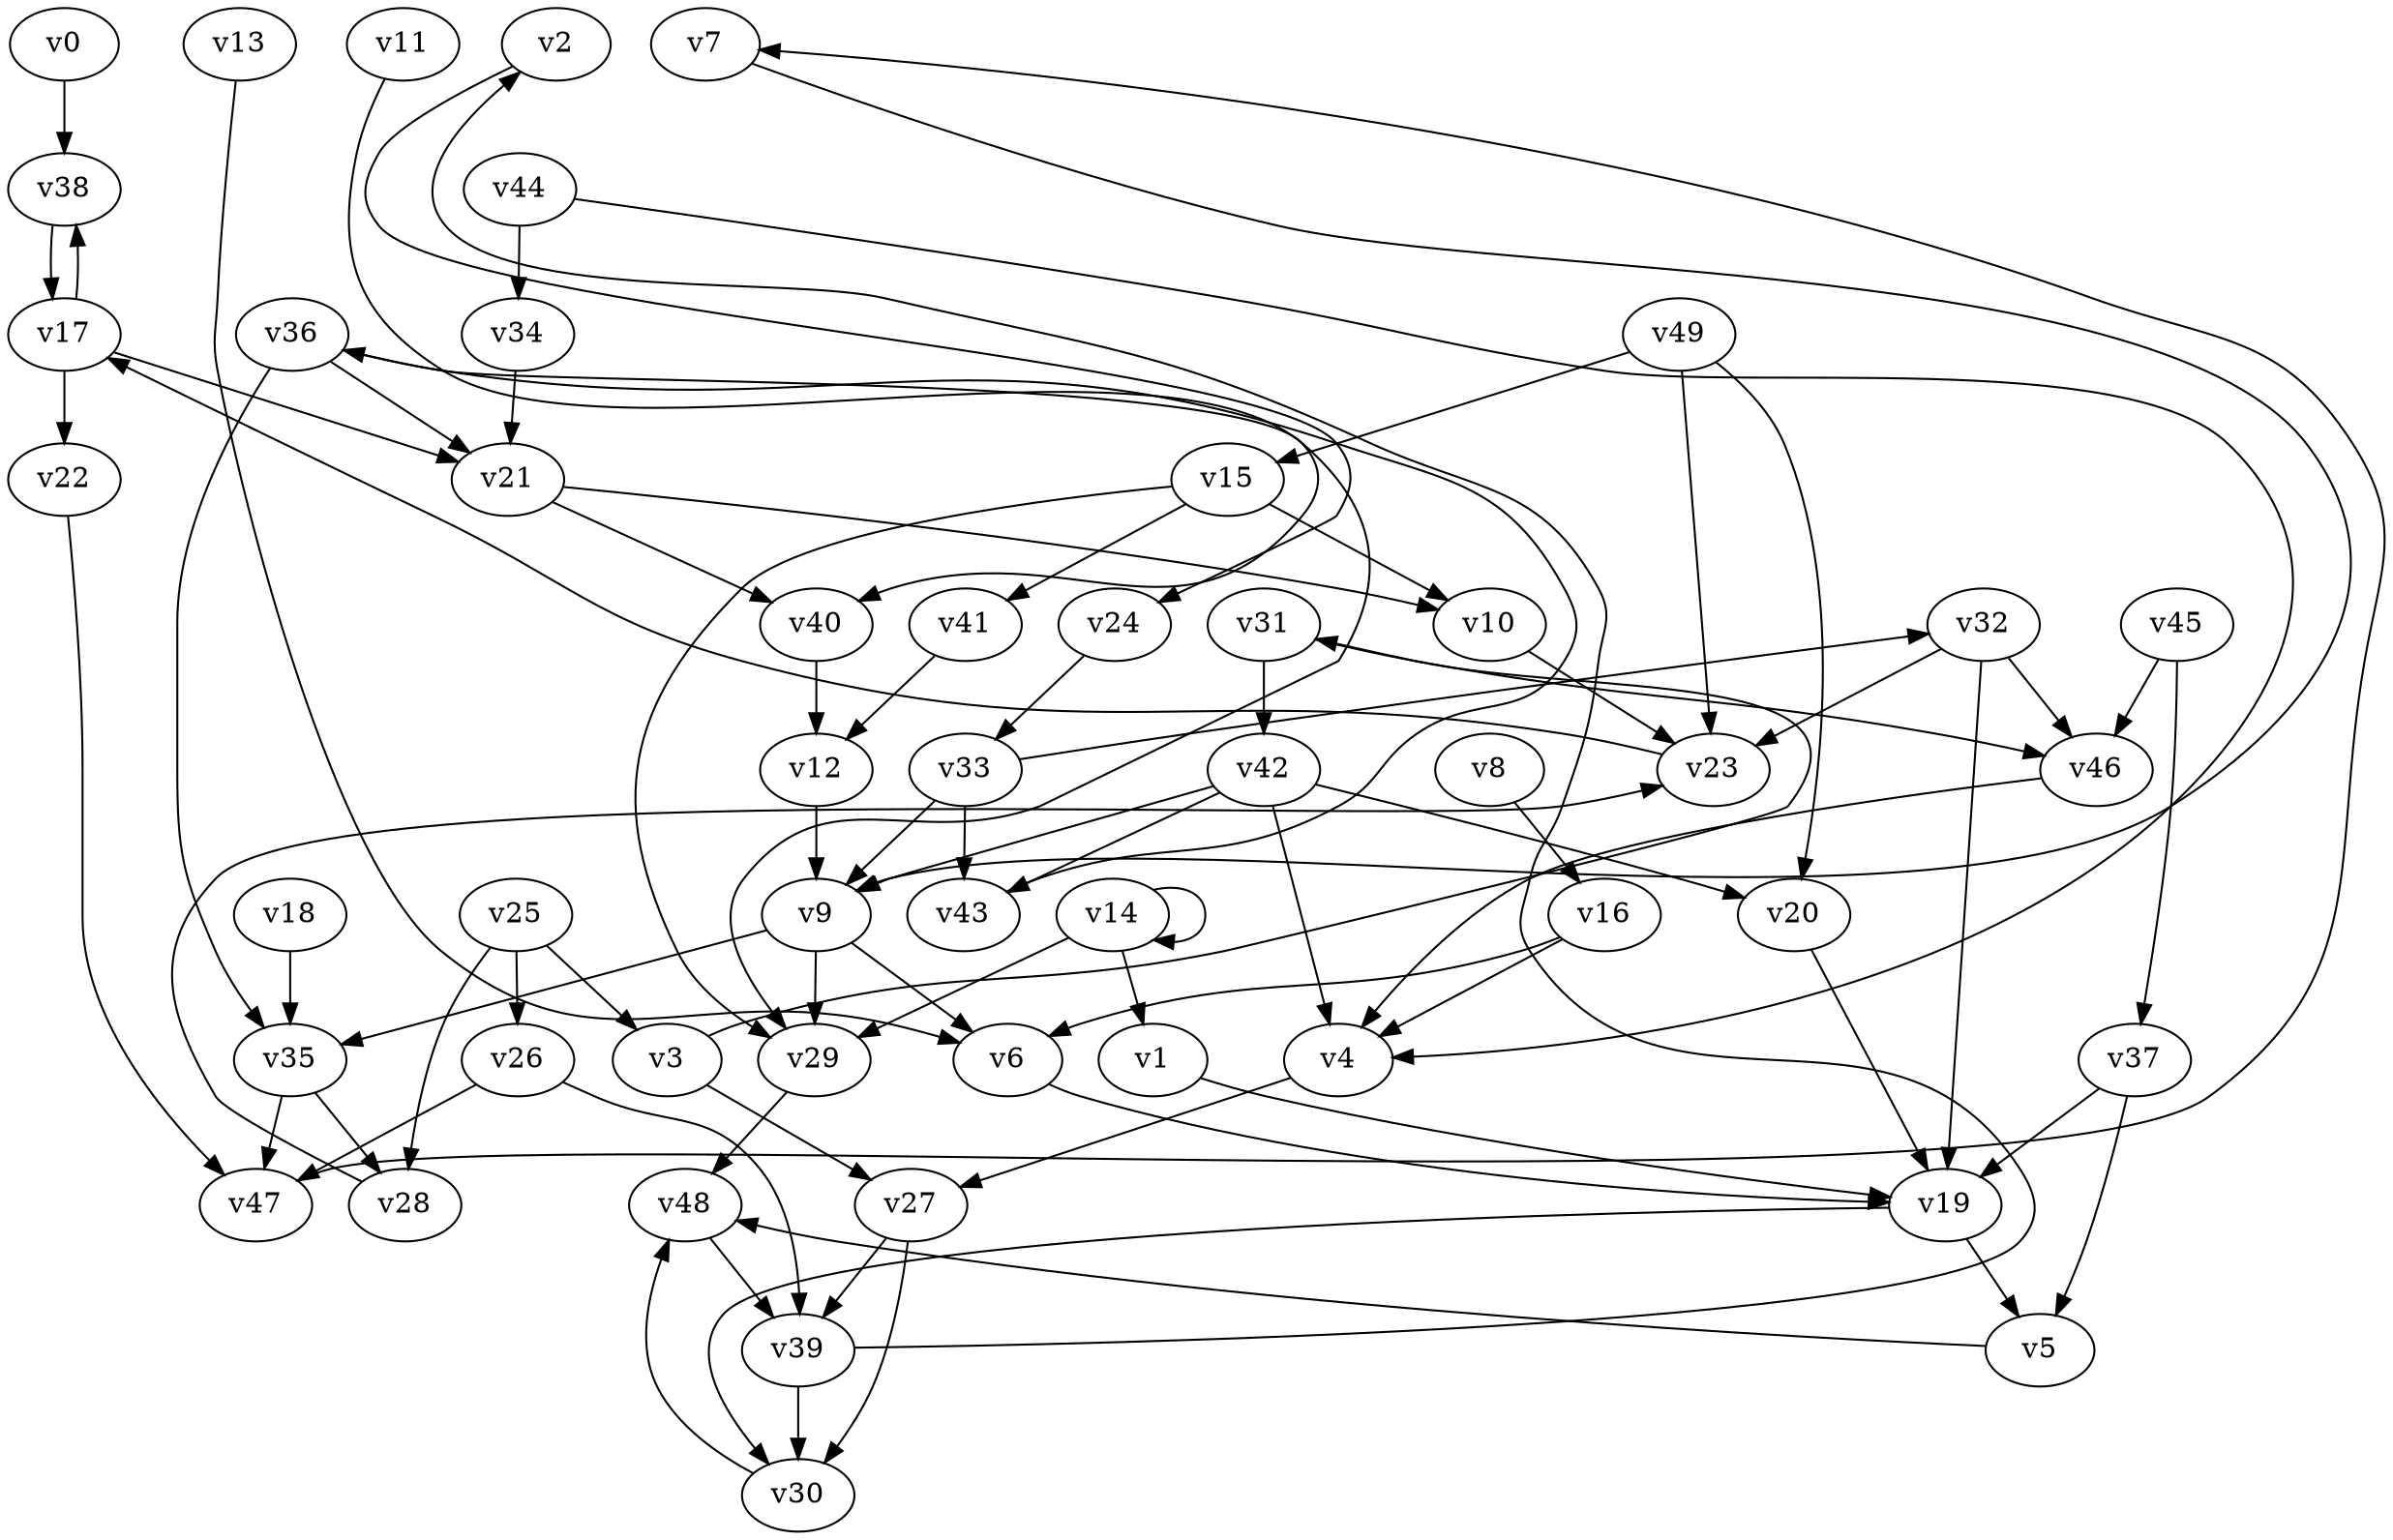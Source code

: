 // Benchmark game 62 - 50 vertices
// time_bound: 22
// targets: v7
digraph G {
    v0 [name="v0", player=1];
    v1 [name="v1", player=1];
    v2 [name="v2", player=0];
    v3 [name="v3", player=0];
    v4 [name="v4", player=0];
    v5 [name="v5", player=0];
    v6 [name="v6", player=0];
    v7 [name="v7", player=1, target=1];
    v8 [name="v8", player=0];
    v9 [name="v9", player=1];
    v10 [name="v10", player=0];
    v11 [name="v11", player=0];
    v12 [name="v12", player=1];
    v13 [name="v13", player=0];
    v14 [name="v14", player=0];
    v15 [name="v15", player=0];
    v16 [name="v16", player=1];
    v17 [name="v17", player=0];
    v18 [name="v18", player=0];
    v19 [name="v19", player=0];
    v20 [name="v20", player=1];
    v21 [name="v21", player=1];
    v22 [name="v22", player=1];
    v23 [name="v23", player=0];
    v24 [name="v24", player=1];
    v25 [name="v25", player=0];
    v26 [name="v26", player=0];
    v27 [name="v27", player=0];
    v28 [name="v28", player=0];
    v29 [name="v29", player=0];
    v30 [name="v30", player=0];
    v31 [name="v31", player=1];
    v32 [name="v32", player=0];
    v33 [name="v33", player=0];
    v34 [name="v34", player=1];
    v35 [name="v35", player=1];
    v36 [name="v36", player=1];
    v37 [name="v37", player=1];
    v38 [name="v38", player=1];
    v39 [name="v39", player=1];
    v40 [name="v40", player=1];
    v41 [name="v41", player=1];
    v42 [name="v42", player=1];
    v43 [name="v43", player=1];
    v44 [name="v44", player=0];
    v45 [name="v45", player=1];
    v46 [name="v46", player=0];
    v47 [name="v47", player=0];
    v48 [name="v48", player=0];
    v49 [name="v49", player=0];

    v0 -> v38;
    v1 -> v19 [constraint="t < 11"];
    v2 -> v24 [constraint="t >= 3"];
    v3 -> v31 [constraint="t >= 2"];
    v4 -> v27;
    v5 -> v48 [constraint="t mod 3 == 2"];
    v6 -> v19;
    v7 -> v9 [constraint="t >= 4"];
    v8 -> v16;
    v9 -> v29;
    v10 -> v23;
    v11 -> v29 [constraint="t >= 2"];
    v12 -> v9;
    v13 -> v6 [constraint="t >= 3"];
    v14 -> v29;
    v15 -> v41;
    v16 -> v4;
    v17 -> v22;
    v18 -> v35;
    v19 -> v30 [constraint="t < 8"];
    v20 -> v19;
    v21 -> v10 [constraint="t >= 2"];
    v22 -> v47;
    v23 -> v17 [constraint="t mod 3 == 2"];
    v24 -> v33;
    v25 -> v28;
    v26 -> v39;
    v27 -> v39;
    v28 -> v23 [constraint="t mod 2 == 1"];
    v29 -> v48;
    v30 -> v48;
    v31 -> v42;
    v32 -> v46;
    v33 -> v32 [constraint="t >= 4"];
    v34 -> v21;
    v35 -> v28;
    v36 -> v40 [constraint="t >= 2"];
    v37 -> v5;
    v38 -> v17;
    v39 -> v2 [constraint="t >= 2"];
    v40 -> v12;
    v41 -> v12;
    v42 -> v9;
    v43 -> v36 [constraint="t >= 1"];
    v44 -> v4 [constraint="t >= 3"];
    v45 -> v46;
    v46 -> v4 [constraint="t >= 4"];
    v47 -> v7 [constraint="t < 10"];
    v48 -> v39;
    v49 -> v23;
    v36 -> v35;
    v35 -> v47;
    v21 -> v40;
    v42 -> v20;
    v33 -> v9;
    v42 -> v43;
    v45 -> v37;
    v33 -> v43;
    v17 -> v38;
    v49 -> v15;
    v14 -> v1;
    v27 -> v30;
    v17 -> v21;
    v32 -> v19;
    v31 -> v46;
    v25 -> v3;
    v37 -> v19;
    v16 -> v6;
    v9 -> v35;
    v14 -> v14;
    v15 -> v29;
    v9 -> v6;
    v44 -> v34;
    v32 -> v23;
    v26 -> v47;
    v25 -> v26;
    v36 -> v21;
    v19 -> v5;
    v15 -> v10;
    v39 -> v30;
    v42 -> v4;
    v49 -> v20;
    v3 -> v27;
}
